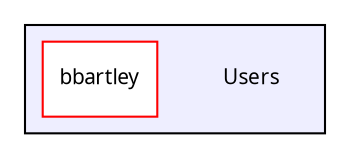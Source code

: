digraph "/Users" {
  compound=true
  node [ fontsize="10", fontname="FreeSans.ttf"];
  edge [ labelfontsize="10", labelfontname="FreeSans.ttf"];
  subgraph clusterdir_d522931ffa1371640980b621734a4381 {
    graph [ bgcolor="#eeeeff", pencolor="black", label="" URL="dir_d522931ffa1371640980b621734a4381.html"];
    dir_d522931ffa1371640980b621734a4381 [shape=plaintext label="Users"];
    dir_a2f46d281c6389dc39997ffcf82aba39 [shape=box label="bbartley" color="red" fillcolor="white" style="filled" URL="dir_a2f46d281c6389dc39997ffcf82aba39.html"];
  }
}
